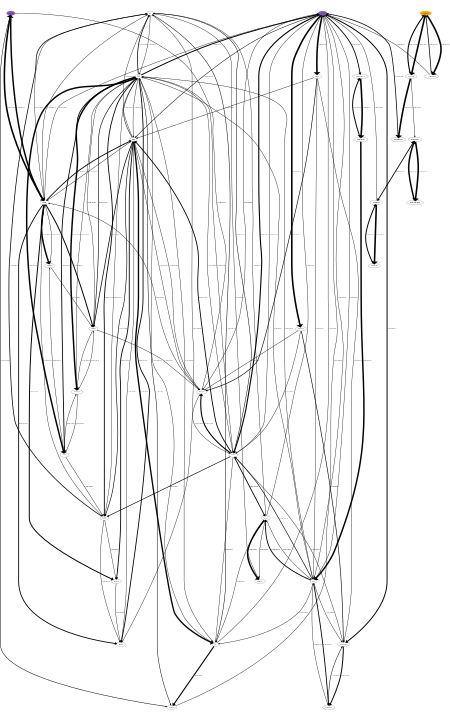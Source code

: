 digraph {
    graph [b="0,0,1558,558", rankdir=TB, center=true, splines=True, size="3,5!", dpi=400, ratio="fill"];
	NO -> N2 [label="3.1E+01%" fontcolor=black fontname=serif fontsize=16 penwidth=6]
	NO -> NNH [label="4.8E+01%" fontcolor=black fontname=serif fontsize=16 penwidth=7]
	NO -> NH [label="8.3E-02%" fontcolor=black fontname=serif fontsize=16 penwidth=3]
	NO -> HNO [label="2.9E+00%" fontcolor=black fontname=serif fontsize=16 penwidth=3]
	NO -> HONO [label="9.9E+01%" fontcolor=black fontname=serif fontsize=16 penwidth=12]
	NO -> N [label="2.1E+00%" fontcolor=black fontname=serif fontsize=16 penwidth=3]
	NO -> N2O [label="4.9E+01%" fontcolor=black fontname=serif fontsize=16 penwidth=7]
	NO -> NO2 [label="9.9E+01%" fontcolor=black fontname=serif fontsize=16 penwidth=12]
	NO -> HCN [label="5.3E+01%" fontcolor=black fontname=serif fontsize=16 penwidth=8]
	NO -> CN [label="5.6E-02%" fontcolor=black fontname=serif fontsize=16 penwidth=3]
	NO -> NCO [label="9.3E-01%" fontcolor=black fontname=serif fontsize=16 penwidth=3]
	NO -> H2CN [label="1.6E+01%" fontcolor=black fontname=serif fontsize=16 penwidth=4]
	NCO -> N2 [label="1.3E+01%" fontcolor=black fontname=serif fontsize=16 penwidth=4]
	NCO -> NH [label="4.3E+01%" fontcolor=black fontname=serif fontsize=16 penwidth=7]
	NCO -> N [label="1.6E-01%" fontcolor=black fontname=serif fontsize=16 penwidth=3]
	NCO -> N2O [label="2.7E+01%" fontcolor=black fontname=serif fontsize=16 penwidth=5]
	NCO -> NO [label="3.3E+00%" fontcolor=black fontname=serif fontsize=16 penwidth=3]
	NCO -> HCN [label="4.9E-01%" fontcolor=black fontname=serif fontsize=16 penwidth=3]
	NCO -> HNCO [label="6.5E+01%" fontcolor=black fontname=serif fontsize=16 penwidth=9]
	NCO -> NCN [label="5.0E+01%" fontcolor=black fontname=serif fontsize=16 penwidth=7]
	NO2 -> HONO [label="6.4E-01%" fontcolor=black fontname=serif fontsize=16 penwidth=3]
	NO2 -> H2NO [label="4.9E-02%" fontcolor=black fontname=serif fontsize=16 penwidth=3]
	NO2 -> N2O [label="1.1E+00%" fontcolor=black fontname=serif fontsize=16 penwidth=3]
	NO2 -> NO [label="5.0E+01%" fontcolor=black fontname=serif fontsize=16 penwidth=7]
	CN -> N [label="8.9E+00%" fontcolor=black fontname=serif fontsize=16 penwidth=3]
	CN -> NO [label="6.8E-01%" fontcolor=black fontname=serif fontsize=16 penwidth=3]
	CN -> HCN [label="1.4E+00%" fontcolor=black fontname=serif fontsize=16 penwidth=3]
	CN -> NCO [label="2.1E+01%" fontcolor=black fontname=serif fontsize=16 penwidth=5]
	CN -> NCN [label="5.0E+01%" fontcolor=black fontname=serif fontsize=16 penwidth=7]
	CN -> CH3CN [label="8.2E+00%" fontcolor=black fontname=serif fontsize=16 penwidth=3]
	CN -> CH2CN [label="4.3E+01%" fontcolor=black fontname=serif fontsize=16 penwidth=7]
	NH -> N2 [label="2.4E+00%" fontcolor=black fontname=serif fontsize=16 penwidth=3]
	NH -> N2H2 [label="4.6E+01%" fontcolor=black fontname=serif fontsize=16 penwidth=7]
	NH -> NNH [label="2.3E+00%" fontcolor=black fontname=serif fontsize=16 penwidth=3]
	NH -> NH2 [label="2.7E-02%" fontcolor=black fontname=serif fontsize=16 penwidth=3]
	NH -> HNO [label="3.4E+01%" fontcolor=black fontname=serif fontsize=16 penwidth=6]
	NH -> N [label="8.9E+01%" fontcolor=black fontname=serif fontsize=16 penwidth=11]
	NH -> N2O [label="2.3E+01%" fontcolor=black fontname=serif fontsize=16 penwidth=5]
	NH -> NO [label="1.3E+01%" fontcolor=black fontname=serif fontsize=16 penwidth=4]
	NH -> HNCO [label="4.1E-02%" fontcolor=black fontname=serif fontsize=16 penwidth=3]
	N2O -> N2 [label="3.3E+01%" fontcolor=black fontname=serif fontsize=16 penwidth=6]
	N2O -> N2H2 [label="6.6E-02%" fontcolor=black fontname=serif fontsize=16 penwidth=3]
	N2O -> NNH [label="5.3E-01%" fontcolor=black fontname=serif fontsize=16 penwidth=3]
	N2O -> NO [label="1.4E-02%" fontcolor=black fontname=serif fontsize=16 penwidth=3]
	HCN -> NH2 [label="4.2E-02%" fontcolor=black fontname=serif fontsize=16 penwidth=3]
	HCN -> NH [label="1.1E+01%" fontcolor=black fontname=serif fontsize=16 penwidth=4]
	HCN -> HNC [label="1.0E+02%" fontcolor=black fontname=serif fontsize=16 penwidth=13]
	HCN -> CN [label="5.9E+00%" fontcolor=black fontname=serif fontsize=16 penwidth=3]
	HCN -> HNCO [label="5.3E+00%" fontcolor=black fontname=serif fontsize=16 penwidth=3]
	HCN -> NCO [label="6.8E+01%" fontcolor=black fontname=serif fontsize=16 penwidth=9]
	HCN -> CH2CHCN [label="4.6E+01%" fontcolor=black fontname=serif fontsize=16 penwidth=7]
	HCN -> HOCN [label="1.0E+02%" fontcolor=black fontname=serif fontsize=16 penwidth=13]
	HCN -> CH3CN [label="5.9E+01%" fontcolor=black fontname=serif fontsize=16 penwidth=8]
	H2CN -> HCN [label="1.3E+00%" fontcolor=black fontname=serif fontsize=16 penwidth=3]
	C5H5N -> C5H4N [label="1.0E+02%" fontcolor=black fontname=serif fontsize=16 penwidth=13]
	C5H5N -> C5H5NO [label="1.0E+02%" fontcolor=black fontname=serif fontsize=16 penwidth=13]
	NH3 -> NH2 [label="9.6E+01%" fontcolor=black fontname=serif fontsize=16 penwidth=12]
	NH3 -> HNCO [label="5.8E-02%" fontcolor=black fontname=serif fontsize=16 penwidth=3]
	NH3 -> H2CN [label="1.7E+01%" fontcolor=black fontname=serif fontsize=16 penwidth=4]
	N -> N2 [label="1.2E+01%" fontcolor=black fontname=serif fontsize=16 penwidth=4]
	N -> NO [label="5.7E+00%" fontcolor=black fontname=serif fontsize=16 penwidth=3]
	N -> HCN [label="5.7E-01%" fontcolor=black fontname=serif fontsize=16 penwidth=3]
	N -> H2CN [label="6.6E+01%" fontcolor=black fontname=serif fontsize=16 penwidth=9]
	N2 -> NH2 [label="3.1E-02%" fontcolor=black fontname=serif fontsize=16 penwidth=3]
	N2 -> NO [label="1.8E-02%" fontcolor=black fontname=serif fontsize=16 penwidth=3]
	N2 -> HNCN [label="1.6E-01%" fontcolor=black fontname=serif fontsize=16 penwidth=3]
	HONO -> HNO [label="5.6E-01%" fontcolor=black fontname=serif fontsize=16 penwidth=3]
	HONO -> NO [label="6.3E-02%" fontcolor=black fontname=serif fontsize=16 penwidth=3]
	HONO -> NO2 [label="1.4E+00%" fontcolor=black fontname=serif fontsize=16 penwidth=3]
	NNH -> N2 [label="4.4E+00%" fontcolor=black fontname=serif fontsize=16 penwidth=3]
	HNO -> HONO [label="1.7E-02%" fontcolor=black fontname=serif fontsize=16 penwidth=3]
	HNO -> NO [label="2.7E+01%" fontcolor=black fontname=serif fontsize=16 penwidth=5]
	HNO -> HNCO [label="1.6E-02%" fontcolor=black fontname=serif fontsize=16 penwidth=3]
	HNCO -> NH2 [label="1.5E+00%" fontcolor=black fontname=serif fontsize=16 penwidth=3]
	HNCO -> NH [label="3.0E+00%" fontcolor=black fontname=serif fontsize=16 penwidth=3]
	HNCO -> NCO [label="5.8E+00%" fontcolor=black fontname=serif fontsize=16 penwidth=3]
	NCN -> N2 [label="2.3E-01%" fontcolor=black fontname=serif fontsize=16 penwidth=3]
	NCN -> N [label="1.0E-02%" fontcolor=black fontname=serif fontsize=16 penwidth=3]
	NCN -> HCN [label="1.6E-02%" fontcolor=black fontname=serif fontsize=16 penwidth=3]
	NCN -> CN [label="1.1E-02%" fontcolor=black fontname=serif fontsize=16 penwidth=3]
	NCN -> HNCN [label="1.0E+02%" fontcolor=black fontname=serif fontsize=16 penwidth=12]
	H2NO -> NH2 [label="2.1E+00%" fontcolor=black fontname=serif fontsize=16 penwidth=3]
	H2NO -> HNO [label="7.1E+00%" fontcolor=black fontname=serif fontsize=16 penwidth=3]
	CH3CN -> NCO [label="1.0E-02%" fontcolor=black fontname=serif fontsize=16 penwidth=3]
	CH3CN -> CH2CN [label="5.7E+01%" fontcolor=black fontname=serif fontsize=16 penwidth=8]
	CH2CN -> CN [label="8.0E-02%" fontcolor=black fontname=serif fontsize=16 penwidth=3]
	CH2CN -> CH3CN [label="1.2E+01%" fontcolor=black fontname=serif fontsize=16 penwidth=4]
	N2H2 -> NNH [label="3.9E+00%" fontcolor=black fontname=serif fontsize=16 penwidth=3]
	NH2 -> N2 [label="4.9E+00%" fontcolor=black fontname=serif fontsize=16 penwidth=3]
	NH2 -> N2H2 [label="5.4E+01%" fontcolor=black fontname=serif fontsize=16 penwidth=8]
	NH2 -> NNH [label="4.5E+01%" fontcolor=black fontname=serif fontsize=16 penwidth=7]
	NH2 -> NH [label="4.2E+01%" fontcolor=black fontname=serif fontsize=16 penwidth=7]
	NH2 -> HNO [label="5.5E+01%" fontcolor=black fontname=serif fontsize=16 penwidth=8]
	NH2 -> H2NO [label="1.0E+02%" fontcolor=black fontname=serif fontsize=16 penwidth=12]
	NH2 -> N2O [label="1.8E-01%" fontcolor=black fontname=serif fontsize=16 penwidth=3]
	NH2 -> NH3 [label="1.0E+02%" fontcolor=black fontname=serif fontsize=16 penwidth=13]
	HNC -> NH [label="1.5E+00%" fontcolor=black fontname=serif fontsize=16 penwidth=3]
	HNC -> CN [label="9.3E-02%" fontcolor=black fontname=serif fontsize=16 penwidth=3]
	HNC -> HNCO [label="3.0E+01%" fontcolor=black fontname=serif fontsize=16 penwidth=5]
	HNC -> CH3CN [label="2.9E-01%" fontcolor=black fontname=serif fontsize=16 penwidth=3]
	CH2CHCN -> CHCHCN [label="1.0E+02%" fontcolor=black fontname=serif fontsize=16 penwidth=13]
	HOCN -> HNCO [label="4.9E-02%" fontcolor=black fontname=serif fontsize=16 penwidth=3]
	HOCN -> NCO [label="4.6E+00%" fontcolor=black fontname=serif fontsize=16 penwidth=3]
	HOCN -> CH3CN [label="2.0E+01%" fontcolor=black fontname=serif fontsize=16 penwidth=5]
	C5H4N -> C5H5N [label="6.6E+01%" fontcolor=black fontname=serif fontsize=16 penwidth=9]
	C5H4N -> C5H4NO [label="9.0E-02%" fontcolor=black fontname=serif fontsize=16 penwidth=3]
	C5H4N -> C5H4NO2 [label="1.0E+02%" fontcolor=black fontname=serif fontsize=16 penwidth=13]
	C5H5NO -> HCN [label="3.0E+00%" fontcolor=black fontname=serif fontsize=16 penwidth=3]
	C5H5NO -> C5H5N [label="3.4E+01%" fontcolor=black fontname=serif fontsize=16 penwidth=6]
	HNCN -> NCN [label="2.5E-01%" fontcolor=black fontname=serif fontsize=16 penwidth=3]
	CHCHCN -> CN [label="9.4E+01%" fontcolor=black fontname=serif fontsize=16 penwidth=12]
	CHCHCN -> CH2CHCN [label="5.4E+01%" fontcolor=black fontname=serif fontsize=16 penwidth=8]
	C5H4NO -> PYRLYL [label="4.6E+01%" fontcolor=black fontname=serif fontsize=16 penwidth=7]
	C5H4NO -> BNC4H4CO [label="1.0E+02%" fontcolor=black fontname=serif fontsize=16 penwidth=13]
	C5H4NO2 -> HCN [label="3.7E+01%" fontcolor=black fontname=serif fontsize=16 penwidth=6]
	PYRLYL -> HCN [label="2.6E+00%" fontcolor=black fontname=serif fontsize=16 penwidth=3]
	PYRLYL -> C4H5N [label="1.0E+02%" fontcolor=black fontname=serif fontsize=16 penwidth=13]
	BNC4H4CO -> C5H4NO [label="1.0E+02%" fontcolor=black fontname=serif fontsize=16 penwidth=12]
	C4H5N -> PYRLYL [label="5.4E+01%" fontcolor=black fontname=serif fontsize=16 penwidth=8]
	NO [fontname=serif fontsize=16]
	NCO [fontname=serif fontsize=16]
	NO2 [fontname=serif fontsize=16]
	CN [fontname=serif fontsize=16]
	NH [fontname=serif fontsize=16]
	N2O [fontname=serif fontsize=16]
	HCN [fontname=serif fontsize=16]
	H2CN [fontname=serif fontsize=16]
	C5H5N [fontname=serif fontsize=16]
	NH3 [fontname=serif fontsize=16]
	N [fontname=serif fontsize=16]
	N2 [fontname=serif fontsize=16]
	HONO [fontname=serif fontsize=16]
	NNH [fontname=serif fontsize=16]
	HNO [fontname=serif fontsize=16]
	HNCO [fontname=serif fontsize=16]
	NCN [fontname=serif fontsize=16]
	H2NO [fontname=serif fontsize=16]
	CH3CN [fontname=serif fontsize=16]
	CH2CN [fontname=serif fontsize=16]
	N2H2 [fontname=serif fontsize=16]
	NH2 [fontname=serif fontsize=16]
	HNC [fontname=serif fontsize=16]
	CH2CHCN [fontname=serif fontsize=16]
	HOCN [fontname=serif fontsize=16]
	C5H4N [fontname=serif fontsize=16]
	C5H5NO [fontname=serif fontsize=16]
	HNCN [fontname=serif fontsize=16]
	CHCHCN [fontname=serif fontsize=16]
	C5H4NO [fontname=serif fontsize=16]
	C5H4NO2 [fontname=serif fontsize=16]
	PYRLYL [fontname=serif fontsize=16]
	BNC4H4CO [fontname=serif fontsize=16]
	C4H5N [fontname=serif fontsize=16]
	HCN [color="#500dbab1" fillcolor="#500dbab1" style=filled]
	NH3 [color="#500dbab1" fillcolor="#500dbab1" style=filled]
	C5H5N [color=orange fillcolor=orange style=filled]

    {rank="source"; C5H5N,NH3,HCN,N2}
}